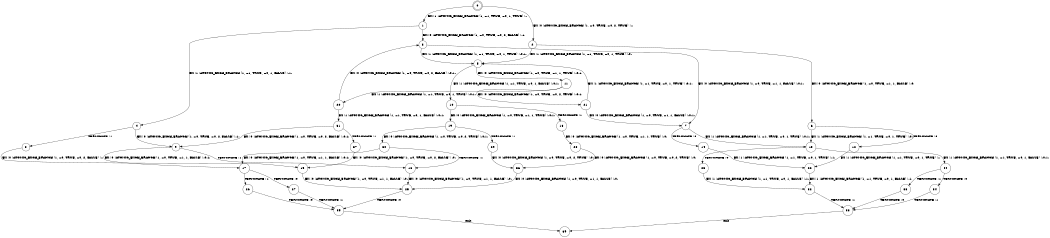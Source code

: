 digraph BCG {
size = "7, 10.5";
center = TRUE;
node [shape = circle];
0 [peripheries = 2];
0 -> 1 [label = "EX !1 !ATOMIC_EXCH_BRANCH (1, +1, TRUE, +0, 1, TRUE) !::"];
0 -> 2 [label = "EX !0 !ATOMIC_EXCH_BRANCH (1, +0, TRUE, +0, 2, TRUE) !::"];
1 -> 3 [label = "EX !0 !ATOMIC_EXCH_BRANCH (1, +0, TRUE, +0, 2, FALSE) !:1:"];
1 -> 4 [label = "EX !1 !ATOMIC_EXCH_BRANCH (1, +1, TRUE, +0, 1, FALSE) !:1:"];
2 -> 5 [label = "EX !1 !ATOMIC_EXCH_BRANCH (1, +1, TRUE, +0, 1, TRUE) !:0:"];
2 -> 6 [label = "EX !0 !ATOMIC_EXCH_BRANCH (1, +0, TRUE, +1, 1, FALSE) !:0:"];
3 -> 5 [label = "EX !1 !ATOMIC_EXCH_BRANCH (1, +1, TRUE, +0, 1, TRUE) !:0:1:"];
3 -> 7 [label = "EX !0 !ATOMIC_EXCH_BRANCH (1, +0, TRUE, +1, 1, FALSE) !:0:1:"];
4 -> 8 [label = "TERMINATE !1"];
4 -> 9 [label = "EX !0 !ATOMIC_EXCH_BRANCH (1, +0, TRUE, +0, 2, FALSE) !:1:"];
5 -> 10 [label = "EX !1 !ATOMIC_EXCH_BRANCH (1, +1, TRUE, +0, 1, FALSE) !:0:1:"];
5 -> 11 [label = "EX !0 !ATOMIC_EXCH_BRANCH (1, +0, TRUE, +1, 1, TRUE) !:0:1:"];
6 -> 12 [label = "TERMINATE !0"];
6 -> 13 [label = "EX !1 !ATOMIC_EXCH_BRANCH (1, +1, TRUE, +0, 1, TRUE) !:0:"];
7 -> 14 [label = "TERMINATE !0"];
7 -> 13 [label = "EX !1 !ATOMIC_EXCH_BRANCH (1, +1, TRUE, +0, 1, TRUE) !:0:1:"];
8 -> 15 [label = "EX !0 !ATOMIC_EXCH_BRANCH (1, +0, TRUE, +0, 2, FALSE) !::"];
9 -> 16 [label = "TERMINATE !1"];
9 -> 17 [label = "EX !0 !ATOMIC_EXCH_BRANCH (1, +0, TRUE, +1, 1, FALSE) !:0:1:"];
10 -> 18 [label = "TERMINATE !1"];
10 -> 19 [label = "EX !0 !ATOMIC_EXCH_BRANCH (1, +0, TRUE, +1, 1, TRUE) !:0:1:"];
11 -> 20 [label = "EX !1 !ATOMIC_EXCH_BRANCH (1, +1, TRUE, +0, 1, TRUE) !:0:1:"];
11 -> 21 [label = "EX !0 !ATOMIC_EXCH_BRANCH (1, +0, TRUE, +0, 2, TRUE) !:0:1:"];
12 -> 22 [label = "EX !1 !ATOMIC_EXCH_BRANCH (1, +1, TRUE, +0, 1, TRUE) !::"];
13 -> 23 [label = "TERMINATE !0"];
13 -> 24 [label = "EX !1 !ATOMIC_EXCH_BRANCH (1, +1, TRUE, +0, 1, FALSE) !:0:1:"];
14 -> 22 [label = "EX !1 !ATOMIC_EXCH_BRANCH (1, +1, TRUE, +0, 1, TRUE) !:1:"];
15 -> 25 [label = "EX !0 !ATOMIC_EXCH_BRANCH (1, +0, TRUE, +1, 1, FALSE) !:0:"];
16 -> 25 [label = "EX !0 !ATOMIC_EXCH_BRANCH (1, +0, TRUE, +1, 1, FALSE) !:0:"];
17 -> 26 [label = "TERMINATE !1"];
17 -> 27 [label = "TERMINATE !0"];
18 -> 28 [label = "EX !0 !ATOMIC_EXCH_BRANCH (1, +0, TRUE, +1, 1, TRUE) !:0:"];
19 -> 29 [label = "TERMINATE !1"];
19 -> 30 [label = "EX !0 !ATOMIC_EXCH_BRANCH (1, +0, TRUE, +0, 2, TRUE) !:0:1:"];
20 -> 31 [label = "EX !1 !ATOMIC_EXCH_BRANCH (1, +1, TRUE, +0, 1, FALSE) !:0:1:"];
20 -> 3 [label = "EX !0 !ATOMIC_EXCH_BRANCH (1, +0, TRUE, +0, 2, FALSE) !:0:1:"];
21 -> 5 [label = "EX !1 !ATOMIC_EXCH_BRANCH (1, +1, TRUE, +0, 1, TRUE) !:0:1:"];
21 -> 7 [label = "EX !0 !ATOMIC_EXCH_BRANCH (1, +0, TRUE, +1, 1, FALSE) !:0:1:"];
22 -> 32 [label = "EX !1 !ATOMIC_EXCH_BRANCH (1, +1, TRUE, +0, 1, FALSE) !:1:"];
23 -> 32 [label = "EX !1 !ATOMIC_EXCH_BRANCH (1, +1, TRUE, +0, 1, FALSE) !:1:"];
24 -> 33 [label = "TERMINATE !1"];
24 -> 34 [label = "TERMINATE !0"];
25 -> 35 [label = "TERMINATE !0"];
26 -> 35 [label = "TERMINATE !0"];
27 -> 35 [label = "TERMINATE !1"];
28 -> 36 [label = "EX !0 !ATOMIC_EXCH_BRANCH (1, +0, TRUE, +0, 2, TRUE) !:0:"];
29 -> 36 [label = "EX !0 !ATOMIC_EXCH_BRANCH (1, +0, TRUE, +0, 2, TRUE) !:0:"];
30 -> 16 [label = "TERMINATE !1"];
30 -> 17 [label = "EX !0 !ATOMIC_EXCH_BRANCH (1, +0, TRUE, +1, 1, FALSE) !:0:1:"];
31 -> 37 [label = "TERMINATE !1"];
31 -> 9 [label = "EX !0 !ATOMIC_EXCH_BRANCH (1, +0, TRUE, +0, 2, FALSE) !:0:1:"];
32 -> 38 [label = "TERMINATE !1"];
33 -> 38 [label = "TERMINATE !0"];
34 -> 38 [label = "TERMINATE !1"];
35 -> 39 [label = "exit"];
36 -> 25 [label = "EX !0 !ATOMIC_EXCH_BRANCH (1, +0, TRUE, +1, 1, FALSE) !:0:"];
37 -> 15 [label = "EX !0 !ATOMIC_EXCH_BRANCH (1, +0, TRUE, +0, 2, FALSE) !:0:"];
38 -> 39 [label = "exit"];
}
